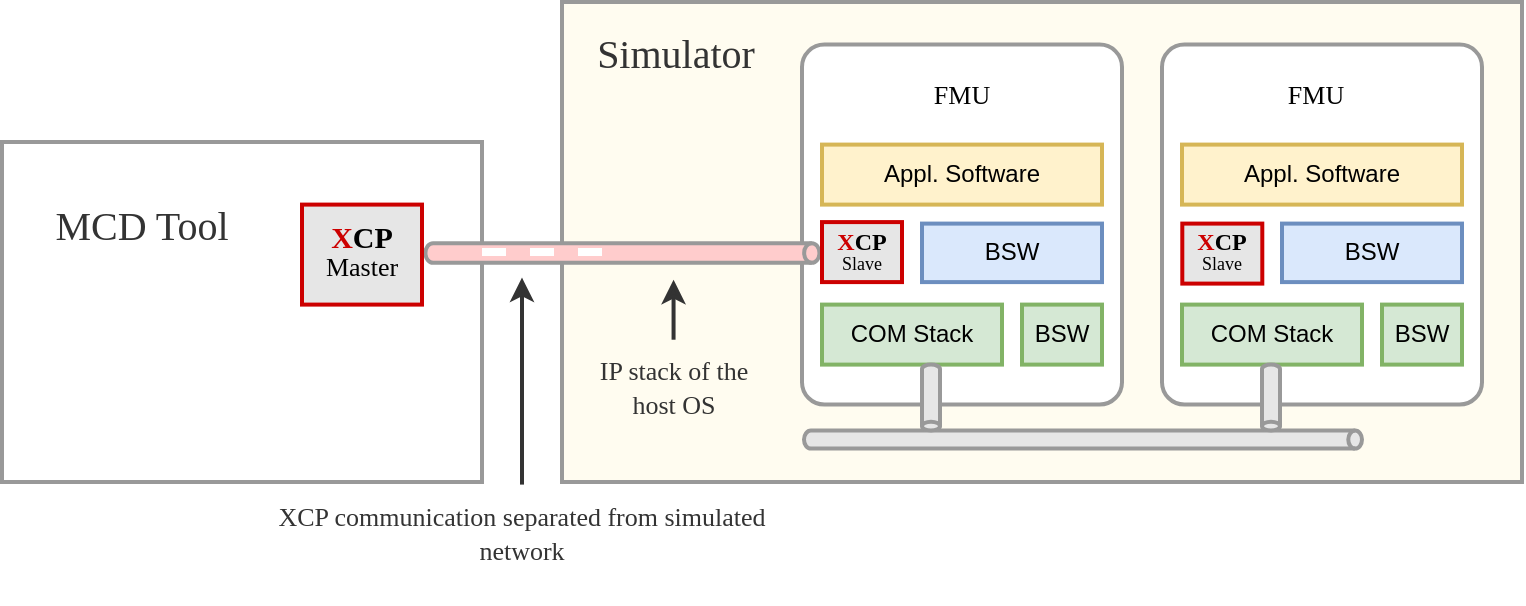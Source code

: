 <mxfile version="20.6.2" type="device"><diagram id="Q4e-W6AjLCayxzoIX3R2" name="Page-1"><mxGraphModel dx="1344" dy="792" grid="1" gridSize="10" guides="1" tooltips="1" connect="1" arrows="1" fold="1" page="1" pageScale="1" pageWidth="850" pageHeight="1100" math="0" shadow="0"><root><mxCell id="0"/><mxCell id="1" parent="0"/><mxCell id="yb5TMe0CRHdvImV2o0m2-3" value="" style="rounded=0;whiteSpace=wrap;html=1;strokeColor=#999999;strokeWidth=2;fillColor=default;" parent="1" vertex="1"><mxGeometry x="20" y="90" width="240" height="170" as="geometry"/></mxCell><mxCell id="yb5TMe0CRHdvImV2o0m2-4" value="" style="rounded=0;whiteSpace=wrap;html=1;strokeWidth=2;strokeColor=#999999;fillColor=#FFFCF0;" parent="1" vertex="1"><mxGeometry x="300" y="20.0" width="480" height="240" as="geometry"/></mxCell><mxCell id="yb5TMe0CRHdvImV2o0m2-5" value="" style="rounded=1;whiteSpace=wrap;html=1;strokeColor=#999999;strokeWidth=2;fillColor=#FFFFFF;arcSize=7;" parent="1" vertex="1"><mxGeometry x="420" y="41.3" width="160" height="180" as="geometry"/></mxCell><mxCell id="yb5TMe0CRHdvImV2o0m2-8" value="" style="shape=cylinder3;whiteSpace=wrap;html=1;boundedLbl=1;backgroundOutline=1;size=3.826;strokeColor=#999999;strokeWidth=2;fillColor=#FFCCCC;rotation=90;" parent="1" vertex="1"><mxGeometry x="325.3" y="47" width="9.85" height="197" as="geometry"/></mxCell><mxCell id="yb5TMe0CRHdvImV2o0m2-9" value="" style="endArrow=none;dashed=1;html=1;rounded=0;strokeWidth=7;strokeColor=#FFFFFF;jumpSize=6;startSize=6;endSize=6;" parent="1" edge="1"><mxGeometry width="50" height="50" relative="1" as="geometry"><mxPoint x="610" y="67.55" as="sourcePoint"/><mxPoint x="630" y="168.05" as="targetPoint"/></mxGeometry></mxCell><mxCell id="yb5TMe0CRHdvImV2o0m2-10" value="Appl. Software" style="rounded=0;whiteSpace=wrap;html=1;strokeColor=#d6b656;strokeWidth=2;fillColor=#fff2cc;" parent="1" vertex="1"><mxGeometry x="430" y="91.3" width="140" height="30" as="geometry"/></mxCell><mxCell id="yb5TMe0CRHdvImV2o0m2-11" value="BSW" style="rounded=0;whiteSpace=wrap;html=1;strokeColor=#6c8ebf;strokeWidth=2;fillColor=#dae8fc;" parent="1" vertex="1"><mxGeometry x="480" y="130.8" width="90" height="29.25" as="geometry"/></mxCell><mxCell id="yb5TMe0CRHdvImV2o0m2-12" value="COM Stack" style="rounded=0;whiteSpace=wrap;html=1;strokeColor=#82b366;strokeWidth=2;fillColor=#d5e8d4;" parent="1" vertex="1"><mxGeometry x="430" y="171.3" width="90" height="30" as="geometry"/></mxCell><mxCell id="yb5TMe0CRHdvImV2o0m2-13" value="BSW" style="rounded=0;whiteSpace=wrap;html=1;strokeColor=#82b366;strokeWidth=2;fillColor=#d5e8d4;" parent="1" vertex="1"><mxGeometry x="530" y="171.3" width="40" height="30" as="geometry"/></mxCell><mxCell id="yb5TMe0CRHdvImV2o0m2-14" value="" style="rounded=1;whiteSpace=wrap;html=1;strokeColor=#999999;strokeWidth=2;fillColor=#FFFFFF;arcSize=7;" parent="1" vertex="1"><mxGeometry x="600" y="41.3" width="160" height="180" as="geometry"/></mxCell><mxCell id="yb5TMe0CRHdvImV2o0m2-16" value="Appl. Software" style="rounded=0;whiteSpace=wrap;html=1;strokeColor=#d6b656;strokeWidth=2;fillColor=#fff2cc;" parent="1" vertex="1"><mxGeometry x="610" y="91.3" width="140" height="30" as="geometry"/></mxCell><mxCell id="yb5TMe0CRHdvImV2o0m2-17" value="BSW" style="rounded=0;whiteSpace=wrap;html=1;strokeColor=#6c8ebf;strokeWidth=2;fillColor=#dae8fc;" parent="1" vertex="1"><mxGeometry x="660" y="130.8" width="90" height="29.25" as="geometry"/></mxCell><mxCell id="yb5TMe0CRHdvImV2o0m2-18" value="COM Stack" style="rounded=0;whiteSpace=wrap;html=1;strokeColor=#82b366;strokeWidth=2;fillColor=#d5e8d4;" parent="1" vertex="1"><mxGeometry x="610" y="171.3" width="90" height="30" as="geometry"/></mxCell><mxCell id="yb5TMe0CRHdvImV2o0m2-19" value="BSW" style="rounded=0;whiteSpace=wrap;html=1;strokeColor=#82b366;strokeWidth=2;fillColor=#d5e8d4;" parent="1" vertex="1"><mxGeometry x="710" y="171.3" width="40" height="30" as="geometry"/></mxCell><mxCell id="yb5TMe0CRHdvImV2o0m2-20" value="" style="shape=cylinder3;whiteSpace=wrap;html=1;boundedLbl=1;backgroundOutline=1;size=3.432;strokeColor=#999999;strokeWidth=2;fillColor=#E6E6E6;rotation=90;" parent="1" vertex="1"><mxGeometry x="556" y="99.3" width="9" height="279" as="geometry"/></mxCell><mxCell id="yb5TMe0CRHdvImV2o0m2-21" value="" style="shape=cylinder3;whiteSpace=wrap;html=1;boundedLbl=1;backgroundOutline=1;size=2.207;strokeColor=#999999;strokeWidth=2;fillColor=#E6E6E6;rotation=-180;" parent="1" vertex="1"><mxGeometry x="480" y="201.3" width="9" height="33" as="geometry"/></mxCell><mxCell id="yb5TMe0CRHdvImV2o0m2-22" value="" style="shape=cylinder3;whiteSpace=wrap;html=1;boundedLbl=1;backgroundOutline=1;size=2.207;strokeColor=#999999;strokeWidth=2;fillColor=#E6E6E6;rotation=-180;" parent="1" vertex="1"><mxGeometry x="650" y="201.3" width="9" height="33" as="geometry"/></mxCell><mxCell id="yb5TMe0CRHdvImV2o0m2-24" value="" style="rounded=0;whiteSpace=wrap;html=1;strokeColor=#CC0000;strokeWidth=2;fillColor=#E6E6E6;fontFamily=Verdana;" parent="1" vertex="1"><mxGeometry x="170" y="121.3" width="60" height="50" as="geometry"/></mxCell><mxCell id="yb5TMe0CRHdvImV2o0m2-25" value="" style="rounded=0;whiteSpace=wrap;html=1;strokeColor=#CC0000;strokeWidth=2;fillColor=#E6E6E6;fontFamily=Verdana;" parent="1" vertex="1"><mxGeometry x="430" y="130.05" width="40" height="30" as="geometry"/></mxCell><mxCell id="yb5TMe0CRHdvImV2o0m2-29" value="&lt;div style=&quot;font-size: 12px; line-height: 100%;&quot;&gt;&lt;font style=&quot;font-size: 12px;&quot;&gt;&lt;b&gt;&lt;font style=&quot;font-size: 12px;&quot; data-font-src=&quot;https://fonts.googleapis.com/css?family=Akaya+Telivigala&quot; face=&quot;Akaya Telivigala&quot;&gt;&lt;font style=&quot;font-size: 12px;&quot; color=&quot;#CC0000&quot;&gt;X&lt;/font&gt;&lt;font style=&quot;font-size: 12px;&quot; color=&quot;#000000&quot;&gt;CP&lt;/font&gt;&lt;/font&gt;&lt;/b&gt;&lt;/font&gt;&lt;/div&gt;&lt;div style=&quot;font-size: 9px; line-height: 100%;&quot;&gt;&lt;font style=&quot;font-size: 9px;&quot; color=&quot;#000000&quot;&gt;Slave&lt;/font&gt;&lt;font style=&quot;font-size: 12px;&quot;&gt;&lt;br&gt;&lt;/font&gt;&lt;/div&gt;" style="text;html=1;strokeColor=none;fillColor=none;align=center;verticalAlign=middle;whiteSpace=wrap;rounded=0;strokeWidth=2;fontFamily=Verdana;fontSize=13;fontColor=#CC0000;" parent="1" vertex="1"><mxGeometry x="432.76" y="128.86" width="34.47" height="30" as="geometry"/></mxCell><mxCell id="yb5TMe0CRHdvImV2o0m2-31" value="" style="rounded=0;whiteSpace=wrap;html=1;strokeColor=#CC0000;strokeWidth=2;fillColor=#E6E6E6;fontFamily=Verdana;" parent="1" vertex="1"><mxGeometry x="610.15" y="130.8" width="40" height="30" as="geometry"/></mxCell><mxCell id="yb5TMe0CRHdvImV2o0m2-30" value="&lt;div style=&quot;font-size: 12px; line-height: 100%;&quot;&gt;&lt;font style=&quot;font-size: 12px;&quot;&gt;&lt;b&gt;&lt;font style=&quot;font-size: 12px;&quot; data-font-src=&quot;https://fonts.googleapis.com/css?family=Akaya+Telivigala&quot; face=&quot;Akaya Telivigala&quot;&gt;&lt;font style=&quot;font-size: 12px;&quot; color=&quot;#CC0000&quot;&gt;X&lt;/font&gt;&lt;font style=&quot;font-size: 12px;&quot; color=&quot;#000000&quot;&gt;CP&lt;/font&gt;&lt;/font&gt;&lt;/b&gt;&lt;/font&gt;&lt;/div&gt;&lt;div style=&quot;font-size: 9px; line-height: 100%;&quot;&gt;&lt;font style=&quot;font-size: 9px;&quot; color=&quot;#000000&quot;&gt;Slave&lt;/font&gt;&lt;font style=&quot;font-size: 12px;&quot;&gt;&lt;br&gt;&lt;/font&gt;&lt;/div&gt;" style="text;html=1;strokeColor=none;fillColor=none;align=center;verticalAlign=middle;whiteSpace=wrap;rounded=0;strokeWidth=2;fontFamily=Verdana;fontSize=13;fontColor=#CC0000;" parent="1" vertex="1"><mxGeometry x="612.92" y="128.86" width="34.47" height="30" as="geometry"/></mxCell><mxCell id="yb5TMe0CRHdvImV2o0m2-32" value="&lt;div style=&quot;font-size: 15px; line-height: 100%;&quot;&gt;&lt;font style=&quot;font-size: 15px;&quot;&gt;&lt;b&gt;&lt;font style=&quot;font-size: 15px;&quot; data-font-src=&quot;https://fonts.googleapis.com/css?family=Akaya+Telivigala&quot; face=&quot;Akaya Telivigala&quot;&gt;&lt;font style=&quot;font-size: 15px;&quot; color=&quot;#CC0000&quot;&gt;X&lt;/font&gt;&lt;font style=&quot;font-size: 15px;&quot; color=&quot;#000000&quot;&gt;CP&lt;/font&gt;&lt;/font&gt;&lt;/b&gt;&lt;/font&gt;&lt;/div&gt;&lt;div style=&quot;line-height: 100%;&quot;&gt;&lt;font style=&quot;font-size: 13px;&quot; color=&quot;#000000&quot;&gt;Master&lt;/font&gt;&lt;font style=&quot;font-size: 15px;&quot;&gt;&lt;br&gt;&lt;/font&gt;&lt;/div&gt;" style="text;html=1;strokeColor=none;fillColor=none;align=center;verticalAlign=middle;whiteSpace=wrap;rounded=0;strokeWidth=2;fontFamily=Verdana;fontSize=13;fontColor=#CC0000;" parent="1" vertex="1"><mxGeometry x="180" y="126" width="40" height="36.3" as="geometry"/></mxCell><mxCell id="yb5TMe0CRHdvImV2o0m2-34" value="FMU" style="text;html=1;strokeColor=none;fillColor=none;align=center;verticalAlign=middle;whiteSpace=wrap;rounded=0;strokeWidth=2;fontFamily=Verdana;fontSize=13;fontColor=#000000;" parent="1" vertex="1"><mxGeometry x="470" y="51.3" width="60" height="30" as="geometry"/></mxCell><mxCell id="yb5TMe0CRHdvImV2o0m2-35" value="FMU" style="text;html=1;strokeColor=none;fillColor=none;align=center;verticalAlign=middle;whiteSpace=wrap;rounded=0;strokeWidth=2;fontFamily=Verdana;fontSize=13;fontColor=#000000;" parent="1" vertex="1"><mxGeometry x="647.39" y="51.3" width="60" height="30" as="geometry"/></mxCell><mxCell id="yb5TMe0CRHdvImV2o0m2-36" value="&lt;font style=&quot;font-size: 20px;&quot; color=&quot;#333333&quot;&gt;Simulator&lt;/font&gt;" style="text;html=1;strokeColor=none;fillColor=none;align=center;verticalAlign=middle;whiteSpace=wrap;rounded=0;strokeWidth=2;fontFamily=Verdana;fontSize=13;fontColor=#000000;" parent="1" vertex="1"><mxGeometry x="320" y="21.3" width="74.32" height="46.52" as="geometry"/></mxCell><mxCell id="yb5TMe0CRHdvImV2o0m2-37" value="&lt;font color=&quot;#333333&quot;&gt;MCD Tool&lt;/font&gt;" style="text;html=1;strokeColor=none;fillColor=none;align=center;verticalAlign=middle;whiteSpace=wrap;rounded=0;strokeWidth=2;fontFamily=Verdana;fontSize=20;fontColor=#000000;" parent="1" vertex="1"><mxGeometry x="40" y="116.3" width="100" height="30" as="geometry"/></mxCell><mxCell id="yb5TMe0CRHdvImV2o0m2-38" value="" style="endArrow=none;dashed=1;html=1;rounded=0;strokeColor=#FFFFFF;strokeWidth=4;fontFamily=Verdana;fontSize=20;fontColor=#000000;startSize=6;endSize=6;jumpSize=6;" parent="1" edge="1"><mxGeometry width="50" height="50" relative="1" as="geometry"><mxPoint x="260" y="145" as="sourcePoint"/><mxPoint x="330" y="145" as="targetPoint"/></mxGeometry></mxCell><mxCell id="yb5TMe0CRHdvImV2o0m2-41" value="" style="endArrow=classic;html=1;rounded=0;strokeColor=#333333;strokeWidth=2;fontFamily=Verdana;fontSize=20;fontColor=#000000;startSize=6;endSize=6;jumpSize=6;" parent="1" edge="1"><mxGeometry width="50" height="50" relative="1" as="geometry"><mxPoint x="280" y="261.3" as="sourcePoint"/><mxPoint x="280" y="157.8" as="targetPoint"/></mxGeometry></mxCell><mxCell id="yb5TMe0CRHdvImV2o0m2-42" value="&lt;p style=&quot;line-height: 70%;&quot;&gt;&lt;font style=&quot;font-size: 13px;&quot; color=&quot;#333333&quot;&gt;XCP communication separated from simulated network&lt;/font&gt;&lt;/p&gt;" style="text;html=1;strokeColor=none;fillColor=none;align=center;verticalAlign=middle;whiteSpace=wrap;rounded=0;strokeWidth=2;fontFamily=Verdana;fontSize=20;fontColor=#000000;" parent="1" vertex="1"><mxGeometry x="140" y="260" width="280" height="47.4" as="geometry"/></mxCell><mxCell id="yb5TMe0CRHdvImV2o0m2-43" value="" style="endArrow=classic;html=1;rounded=0;strokeColor=#333333;strokeWidth=2;fontFamily=Verdana;fontSize=20;fontColor=#000000;startSize=6;endSize=6;jumpSize=6;" parent="1" edge="1"><mxGeometry width="50" height="50" relative="1" as="geometry"><mxPoint x="355.78" y="188.86" as="sourcePoint"/><mxPoint x="355.78" y="158.86" as="targetPoint"/></mxGeometry></mxCell><mxCell id="yb5TMe0CRHdvImV2o0m2-44" value="&lt;p style=&quot;line-height: 70%;&quot;&gt;&lt;font style=&quot;font-size: 13px;&quot; color=&quot;#333333&quot;&gt;IP stack of the host OS&lt;/font&gt;&lt;/p&gt;" style="text;html=1;strokeColor=none;fillColor=none;align=center;verticalAlign=middle;whiteSpace=wrap;rounded=0;strokeWidth=2;fontFamily=Verdana;fontSize=20;fontColor=#000000;" parent="1" vertex="1"><mxGeometry x="307" y="191.3" width="97.84" height="40" as="geometry"/></mxCell></root></mxGraphModel></diagram></mxfile>